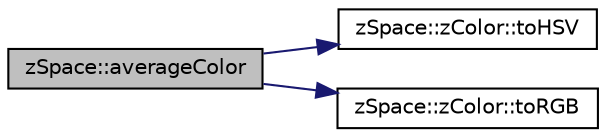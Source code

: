 digraph "zSpace::averageColor"
{
 // LATEX_PDF_SIZE
  edge [fontname="Helvetica",fontsize="10",labelfontname="Helvetica",labelfontsize="10"];
  node [fontname="Helvetica",fontsize="10",shape=record];
  rankdir="LR";
  Node4 [label="zSpace::averageColor",height=0.2,width=0.4,color="black", fillcolor="grey75", style="filled", fontcolor="black",tooltip="This method returns the average color of the input color container."];
  Node4 -> Node5 [color="midnightblue",fontsize="10",style="solid",fontname="Helvetica"];
  Node5 [label="zSpace::zColor::toHSV",height=0.2,width=0.4,color="black", fillcolor="white", style="filled",URL="$classz_space_1_1z_color.html#a5a564cfcdd4d89916c0d51b376923e05",tooltip="This methods calculates the HSV components based on the RGB_A components of color."];
  Node4 -> Node6 [color="midnightblue",fontsize="10",style="solid",fontname="Helvetica"];
  Node6 [label="zSpace::zColor::toRGB",height=0.2,width=0.4,color="black", fillcolor="white", style="filled",URL="$classz_space_1_1z_color.html#a0ca1ff44096d4d1d5de917dd4b4d781f",tooltip="This methods calculates the RGB_A components based on the HSV components of color."];
}
